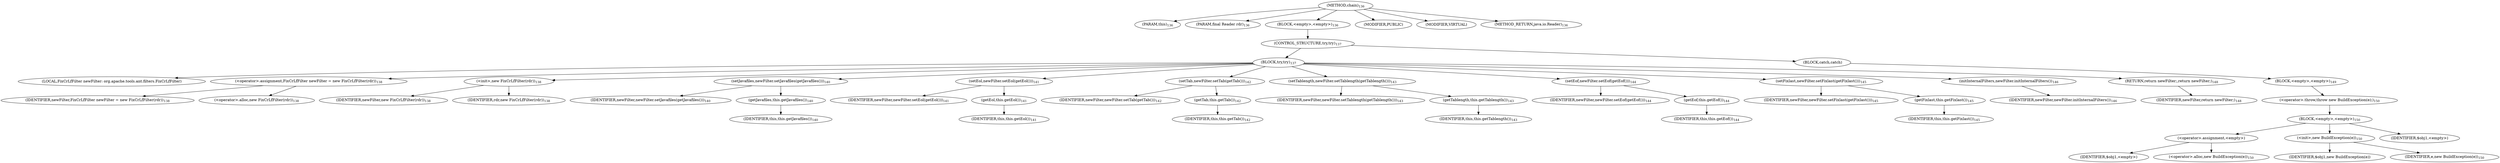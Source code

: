 digraph "chain" {  
"344" [label = <(METHOD,chain)<SUB>136</SUB>> ]
"10" [label = <(PARAM,this)<SUB>136</SUB>> ]
"345" [label = <(PARAM,final Reader rdr)<SUB>136</SUB>> ]
"346" [label = <(BLOCK,&lt;empty&gt;,&lt;empty&gt;)<SUB>136</SUB>> ]
"347" [label = <(CONTROL_STRUCTURE,try,try)<SUB>137</SUB>> ]
"348" [label = <(BLOCK,try,try)<SUB>137</SUB>> ]
"8" [label = <(LOCAL,FixCrLfFilter newFilter: org.apache.tools.ant.filters.FixCrLfFilter)> ]
"349" [label = <(&lt;operator&gt;.assignment,FixCrLfFilter newFilter = new FixCrLfFilter(rdr))<SUB>138</SUB>> ]
"350" [label = <(IDENTIFIER,newFilter,FixCrLfFilter newFilter = new FixCrLfFilter(rdr))<SUB>138</SUB>> ]
"351" [label = <(&lt;operator&gt;.alloc,new FixCrLfFilter(rdr))<SUB>138</SUB>> ]
"352" [label = <(&lt;init&gt;,new FixCrLfFilter(rdr))<SUB>138</SUB>> ]
"7" [label = <(IDENTIFIER,newFilter,new FixCrLfFilter(rdr))<SUB>138</SUB>> ]
"353" [label = <(IDENTIFIER,rdr,new FixCrLfFilter(rdr))<SUB>138</SUB>> ]
"354" [label = <(setJavafiles,newFilter.setJavafiles(getJavafiles()))<SUB>140</SUB>> ]
"355" [label = <(IDENTIFIER,newFilter,newFilter.setJavafiles(getJavafiles()))<SUB>140</SUB>> ]
"356" [label = <(getJavafiles,this.getJavafiles())<SUB>140</SUB>> ]
"9" [label = <(IDENTIFIER,this,this.getJavafiles())<SUB>140</SUB>> ]
"357" [label = <(setEol,newFilter.setEol(getEol()))<SUB>141</SUB>> ]
"358" [label = <(IDENTIFIER,newFilter,newFilter.setEol(getEol()))<SUB>141</SUB>> ]
"359" [label = <(getEol,this.getEol())<SUB>141</SUB>> ]
"11" [label = <(IDENTIFIER,this,this.getEol())<SUB>141</SUB>> ]
"360" [label = <(setTab,newFilter.setTab(getTab()))<SUB>142</SUB>> ]
"361" [label = <(IDENTIFIER,newFilter,newFilter.setTab(getTab()))<SUB>142</SUB>> ]
"362" [label = <(getTab,this.getTab())<SUB>142</SUB>> ]
"12" [label = <(IDENTIFIER,this,this.getTab())<SUB>142</SUB>> ]
"363" [label = <(setTablength,newFilter.setTablength(getTablength()))<SUB>143</SUB>> ]
"364" [label = <(IDENTIFIER,newFilter,newFilter.setTablength(getTablength()))<SUB>143</SUB>> ]
"365" [label = <(getTablength,this.getTablength())<SUB>143</SUB>> ]
"13" [label = <(IDENTIFIER,this,this.getTablength())<SUB>143</SUB>> ]
"366" [label = <(setEof,newFilter.setEof(getEof()))<SUB>144</SUB>> ]
"367" [label = <(IDENTIFIER,newFilter,newFilter.setEof(getEof()))<SUB>144</SUB>> ]
"368" [label = <(getEof,this.getEof())<SUB>144</SUB>> ]
"14" [label = <(IDENTIFIER,this,this.getEof())<SUB>144</SUB>> ]
"369" [label = <(setFixlast,newFilter.setFixlast(getFixlast()))<SUB>145</SUB>> ]
"370" [label = <(IDENTIFIER,newFilter,newFilter.setFixlast(getFixlast()))<SUB>145</SUB>> ]
"371" [label = <(getFixlast,this.getFixlast())<SUB>145</SUB>> ]
"15" [label = <(IDENTIFIER,this,this.getFixlast())<SUB>145</SUB>> ]
"372" [label = <(initInternalFilters,newFilter.initInternalFilters())<SUB>146</SUB>> ]
"373" [label = <(IDENTIFIER,newFilter,newFilter.initInternalFilters())<SUB>146</SUB>> ]
"374" [label = <(RETURN,return newFilter;,return newFilter;)<SUB>148</SUB>> ]
"375" [label = <(IDENTIFIER,newFilter,return newFilter;)<SUB>148</SUB>> ]
"376" [label = <(BLOCK,catch,catch)> ]
"377" [label = <(BLOCK,&lt;empty&gt;,&lt;empty&gt;)<SUB>149</SUB>> ]
"378" [label = <(&lt;operator&gt;.throw,throw new BuildException(e);)<SUB>150</SUB>> ]
"379" [label = <(BLOCK,&lt;empty&gt;,&lt;empty&gt;)<SUB>150</SUB>> ]
"380" [label = <(&lt;operator&gt;.assignment,&lt;empty&gt;)> ]
"381" [label = <(IDENTIFIER,$obj1,&lt;empty&gt;)> ]
"382" [label = <(&lt;operator&gt;.alloc,new BuildException(e))<SUB>150</SUB>> ]
"383" [label = <(&lt;init&gt;,new BuildException(e))<SUB>150</SUB>> ]
"384" [label = <(IDENTIFIER,$obj1,new BuildException(e))> ]
"385" [label = <(IDENTIFIER,e,new BuildException(e))<SUB>150</SUB>> ]
"386" [label = <(IDENTIFIER,$obj1,&lt;empty&gt;)> ]
"387" [label = <(MODIFIER,PUBLIC)> ]
"388" [label = <(MODIFIER,VIRTUAL)> ]
"389" [label = <(METHOD_RETURN,java.io.Reader)<SUB>136</SUB>> ]
  "344" -> "10" 
  "344" -> "345" 
  "344" -> "346" 
  "344" -> "387" 
  "344" -> "388" 
  "344" -> "389" 
  "346" -> "347" 
  "347" -> "348" 
  "347" -> "376" 
  "348" -> "8" 
  "348" -> "349" 
  "348" -> "352" 
  "348" -> "354" 
  "348" -> "357" 
  "348" -> "360" 
  "348" -> "363" 
  "348" -> "366" 
  "348" -> "369" 
  "348" -> "372" 
  "348" -> "374" 
  "349" -> "350" 
  "349" -> "351" 
  "352" -> "7" 
  "352" -> "353" 
  "354" -> "355" 
  "354" -> "356" 
  "356" -> "9" 
  "357" -> "358" 
  "357" -> "359" 
  "359" -> "11" 
  "360" -> "361" 
  "360" -> "362" 
  "362" -> "12" 
  "363" -> "364" 
  "363" -> "365" 
  "365" -> "13" 
  "366" -> "367" 
  "366" -> "368" 
  "368" -> "14" 
  "369" -> "370" 
  "369" -> "371" 
  "371" -> "15" 
  "372" -> "373" 
  "374" -> "375" 
  "376" -> "377" 
  "377" -> "378" 
  "378" -> "379" 
  "379" -> "380" 
  "379" -> "383" 
  "379" -> "386" 
  "380" -> "381" 
  "380" -> "382" 
  "383" -> "384" 
  "383" -> "385" 
}
